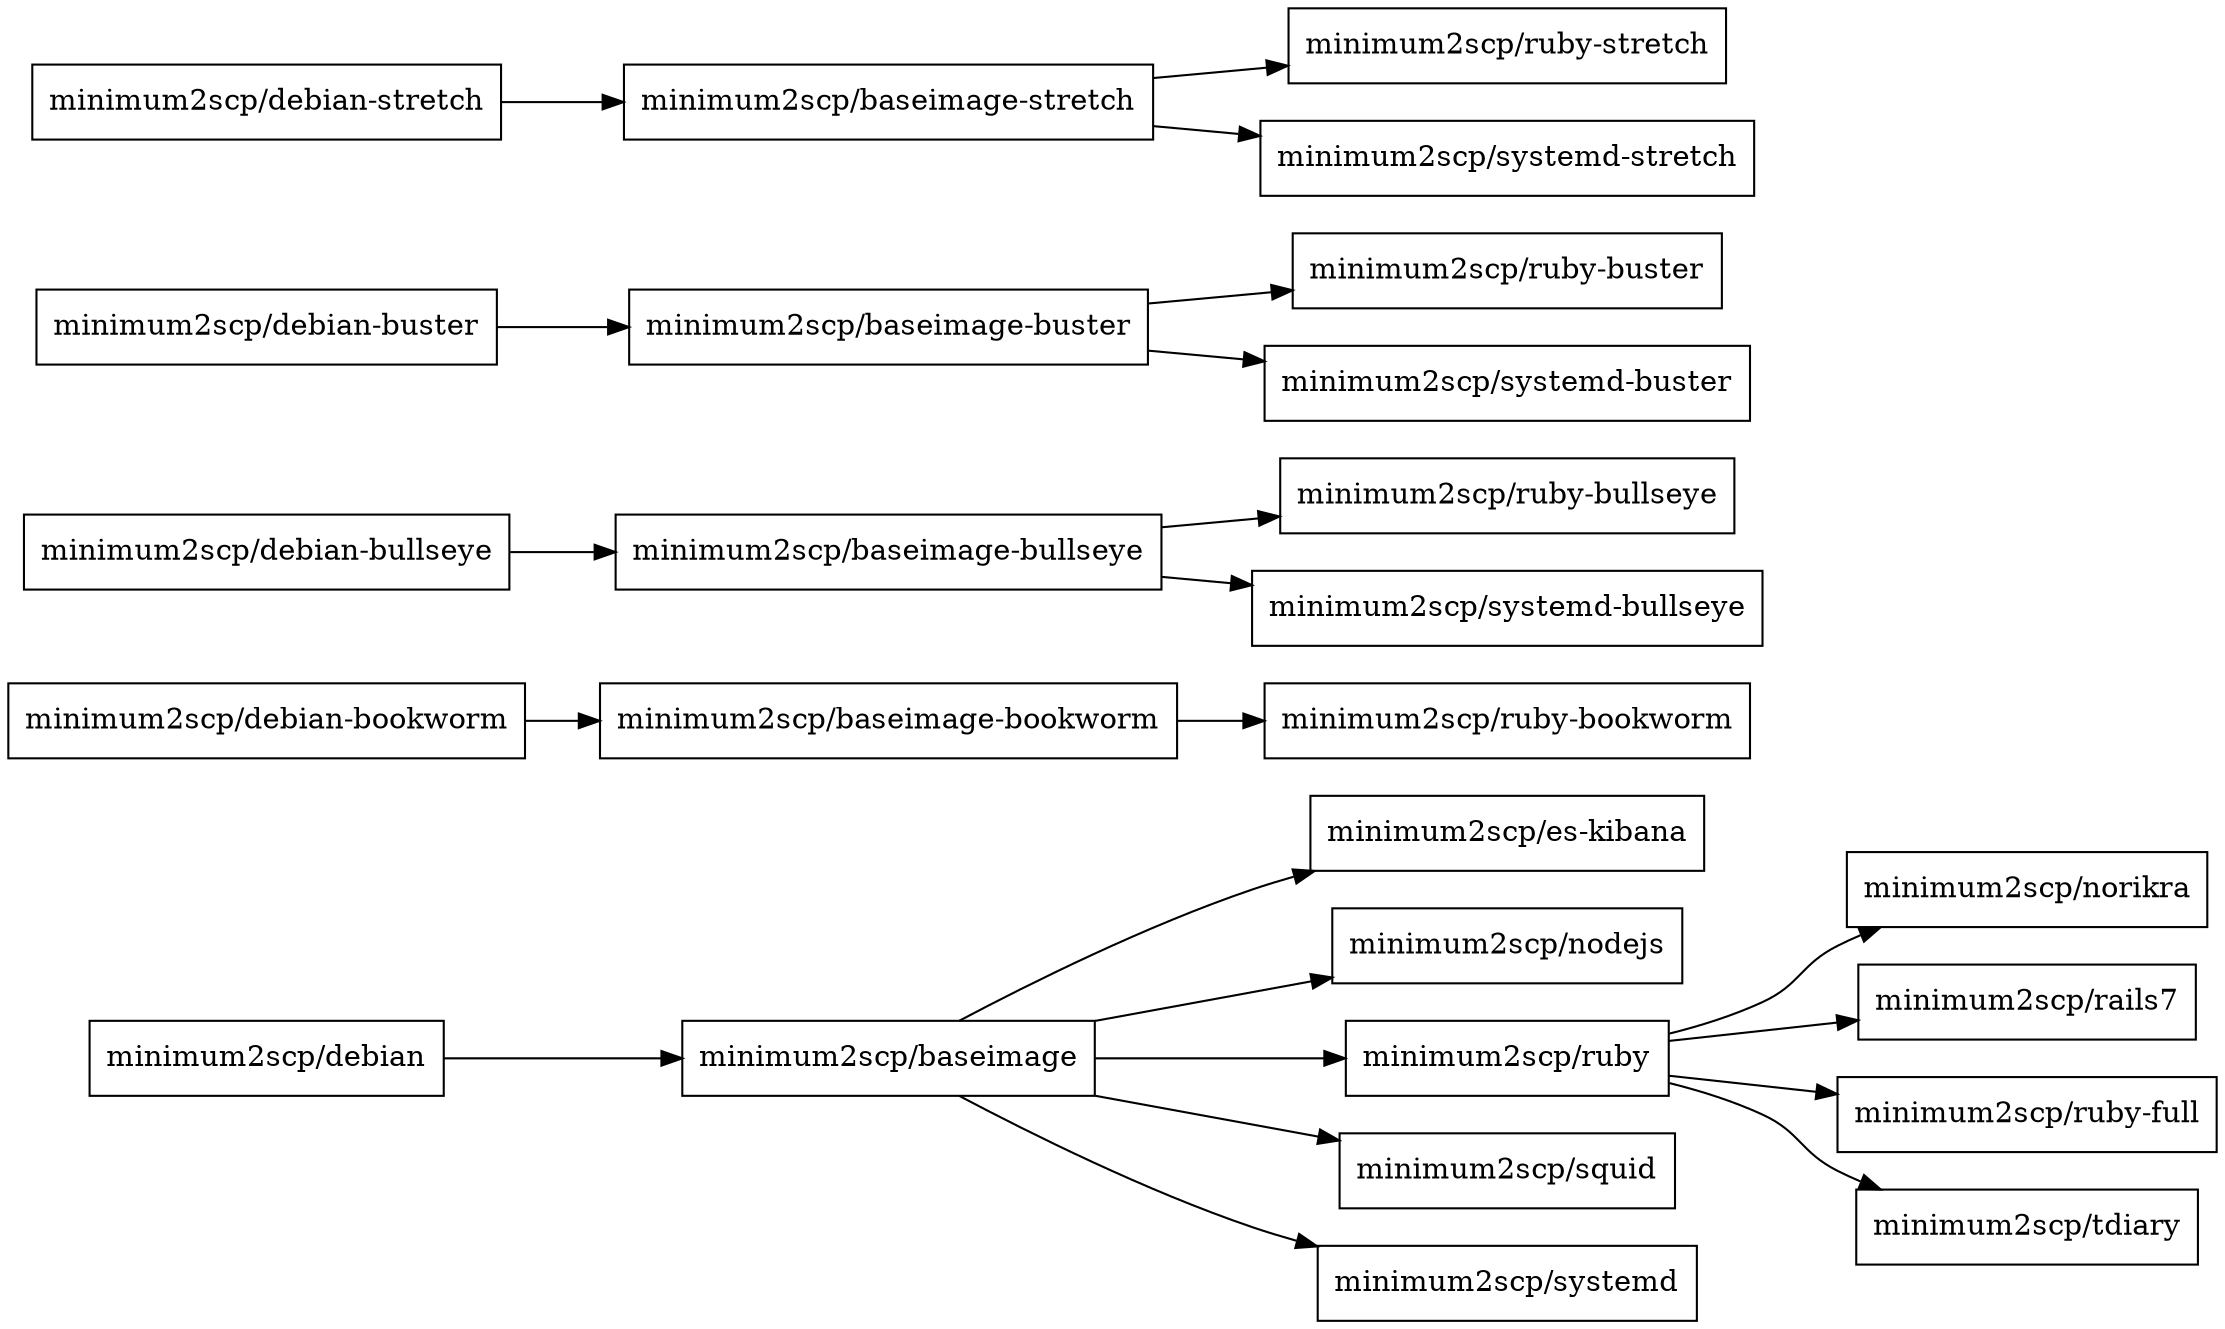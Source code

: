 digraph deps {
  graph [
    rankdir = "LR"
  ];

  node [
    shape = "box"
  ];

  ratio = auto;

  baseimage          [label = "minimum2scp/baseimage"];
  baseimage_bookworm [label = "minimum2scp/baseimage-bookworm"];
  baseimage_bullseye [label = "minimum2scp/baseimage-bullseye"];
  baseimage_buster   [label = "minimum2scp/baseimage-buster"];
  baseimage_stretch  [label = "minimum2scp/baseimage-stretch"];
  debian             [label = "minimum2scp/debian"];
  debian_bookworm    [label = "minimum2scp/debian-bookworm"];
  debian_bullseye    [label = "minimum2scp/debian-bullseye"];
  debian_buster      [label = "minimum2scp/debian-buster"];
  debian_stretch     [label = "minimum2scp/debian-stretch"];
  es_kibana          [label = "minimum2scp/es-kibana"];
  nodejs             [label = "minimum2scp/nodejs"];
  norikra            [label = "minimum2scp/norikra"];
  rails7             [label = "minimum2scp/rails7"];
  ruby               [label = "minimum2scp/ruby"];
  ruby_bookworm      [label = "minimum2scp/ruby-bookworm"];
  ruby_bullseye      [label = "minimum2scp/ruby-bullseye"];
  ruby_buster        [label = "minimum2scp/ruby-buster"];
  ruby_full          [label = "minimum2scp/ruby-full"];
  ruby_stretch       [label = "minimum2scp/ruby-stretch"];
  squid              [label = "minimum2scp/squid"];
  systemd            [label = "minimum2scp/systemd"];
  systemd_bullseye   [label = "minimum2scp/systemd-bullseye"];
  systemd_buster     [label = "minimum2scp/systemd-buster"];
  systemd_stretch    [label = "minimum2scp/systemd-stretch"];
  tdiary             [label = "minimum2scp/tdiary"];

  debian    -> baseimage;
  baseimage -> {es_kibana, nodejs, ruby, squid, systemd};
  ruby      -> {norikra, rails7, ruby_full, tdiary};

  debian_bookworm -> baseimage_bookworm;
  baseimage_bookworm -> ruby_bookworm;

  debian_bullseye -> baseimage_bullseye;
  baseimage_bullseye -> {ruby_bullseye, systemd_bullseye};

  debian_buster -> baseimage_buster;
  baseimage_buster -> {ruby_buster, systemd_buster};

  debian_stretch   -> baseimage_stretch;
  baseimage_stretch -> {systemd_stretch, ruby_stretch};

}
